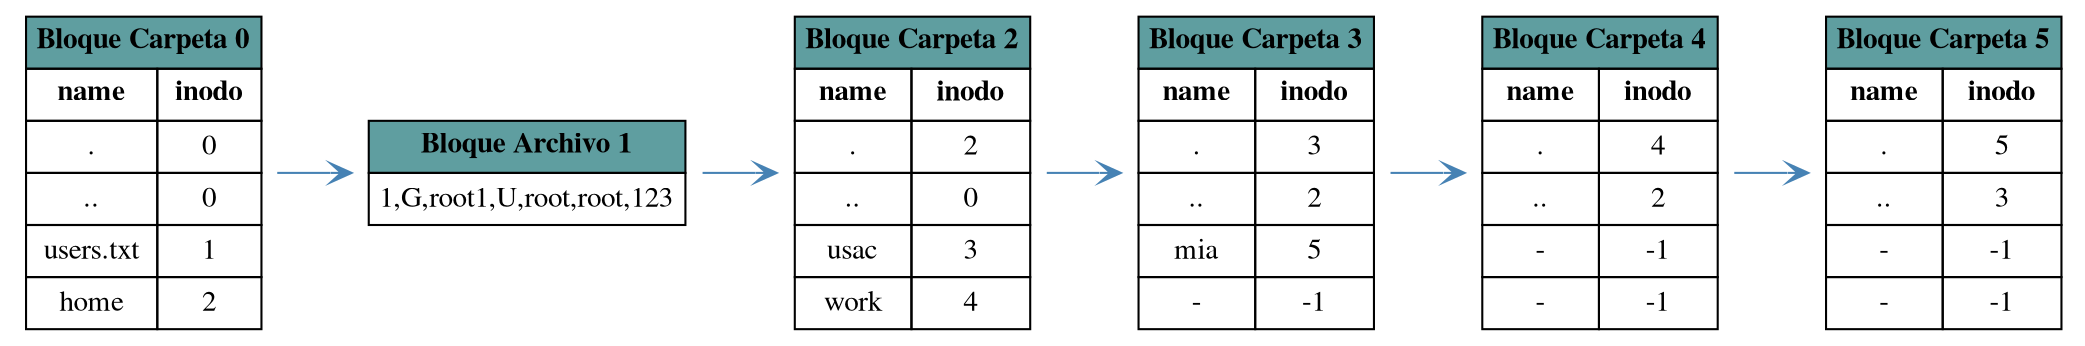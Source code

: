 digraph G {
        node [shape=plaintext, fontname="Times"]
        edge [color="#4682B4", arrowhead=vee]
        rankdir=LR;
    block0 [label=<<table border='0' cellborder='1' cellspacing='0' cellpadding='4'><tr><td bgcolor='#5F9EA0' style='color:white;' colspan='2'><b>Bloque Carpeta 0</b></td></tr><tr><td><b>name</b></td><td><b>inodo</b></td></tr><tr><td>.</td><td>0</td></tr><tr><td>..</td><td>0</td></tr><tr><td>users.txt</td><td>1</td></tr><tr><td>home</td><td>2</td></tr></table>>];block1 [label=<<table border='0' cellborder='1' cellspacing='0' cellpadding='4'><tr><td bgcolor='#5F9EA0' style='color:white;'><b>Bloque Archivo 1</b></td></tr><tr><td>1,G,root
1,U,root,root,123
</td></tr></table>>];block2 [label=<<table border='0' cellborder='1' cellspacing='0' cellpadding='4'><tr><td bgcolor='#5F9EA0' style='color:white;' colspan='2'><b>Bloque Carpeta 2</b></td></tr><tr><td><b>name</b></td><td><b>inodo</b></td></tr><tr><td>.</td><td>2</td></tr><tr><td>..</td><td>0</td></tr><tr><td>usac</td><td>3</td></tr><tr><td>work</td><td>4</td></tr></table>>];block3 [label=<<table border='0' cellborder='1' cellspacing='0' cellpadding='4'><tr><td bgcolor='#5F9EA0' style='color:white;' colspan='2'><b>Bloque Carpeta 3</b></td></tr><tr><td><b>name</b></td><td><b>inodo</b></td></tr><tr><td>.</td><td>3</td></tr><tr><td>..</td><td>2</td></tr><tr><td>mia</td><td>5</td></tr><tr><td>-</td><td>-1</td></tr></table>>];block4 [label=<<table border='0' cellborder='1' cellspacing='0' cellpadding='4'><tr><td bgcolor='#5F9EA0' style='color:white;' colspan='2'><b>Bloque Carpeta 4</b></td></tr><tr><td><b>name</b></td><td><b>inodo</b></td></tr><tr><td>.</td><td>4</td></tr><tr><td>..</td><td>2</td></tr><tr><td>-</td><td>-1</td></tr><tr><td>-</td><td>-1</td></tr></table>>];block5 [label=<<table border='0' cellborder='1' cellspacing='0' cellpadding='4'><tr><td bgcolor='#5F9EA0' style='color:white;' colspan='2'><b>Bloque Carpeta 5</b></td></tr><tr><td><b>name</b></td><td><b>inodo</b></td></tr><tr><td>.</td><td>5</td></tr><tr><td>..</td><td>3</td></tr><tr><td>-</td><td>-1</td></tr><tr><td>-</td><td>-1</td></tr></table>>];block0 -> block1;
block1 -> block2;
block2 -> block3;
block3 -> block4;
block4 -> block5;}